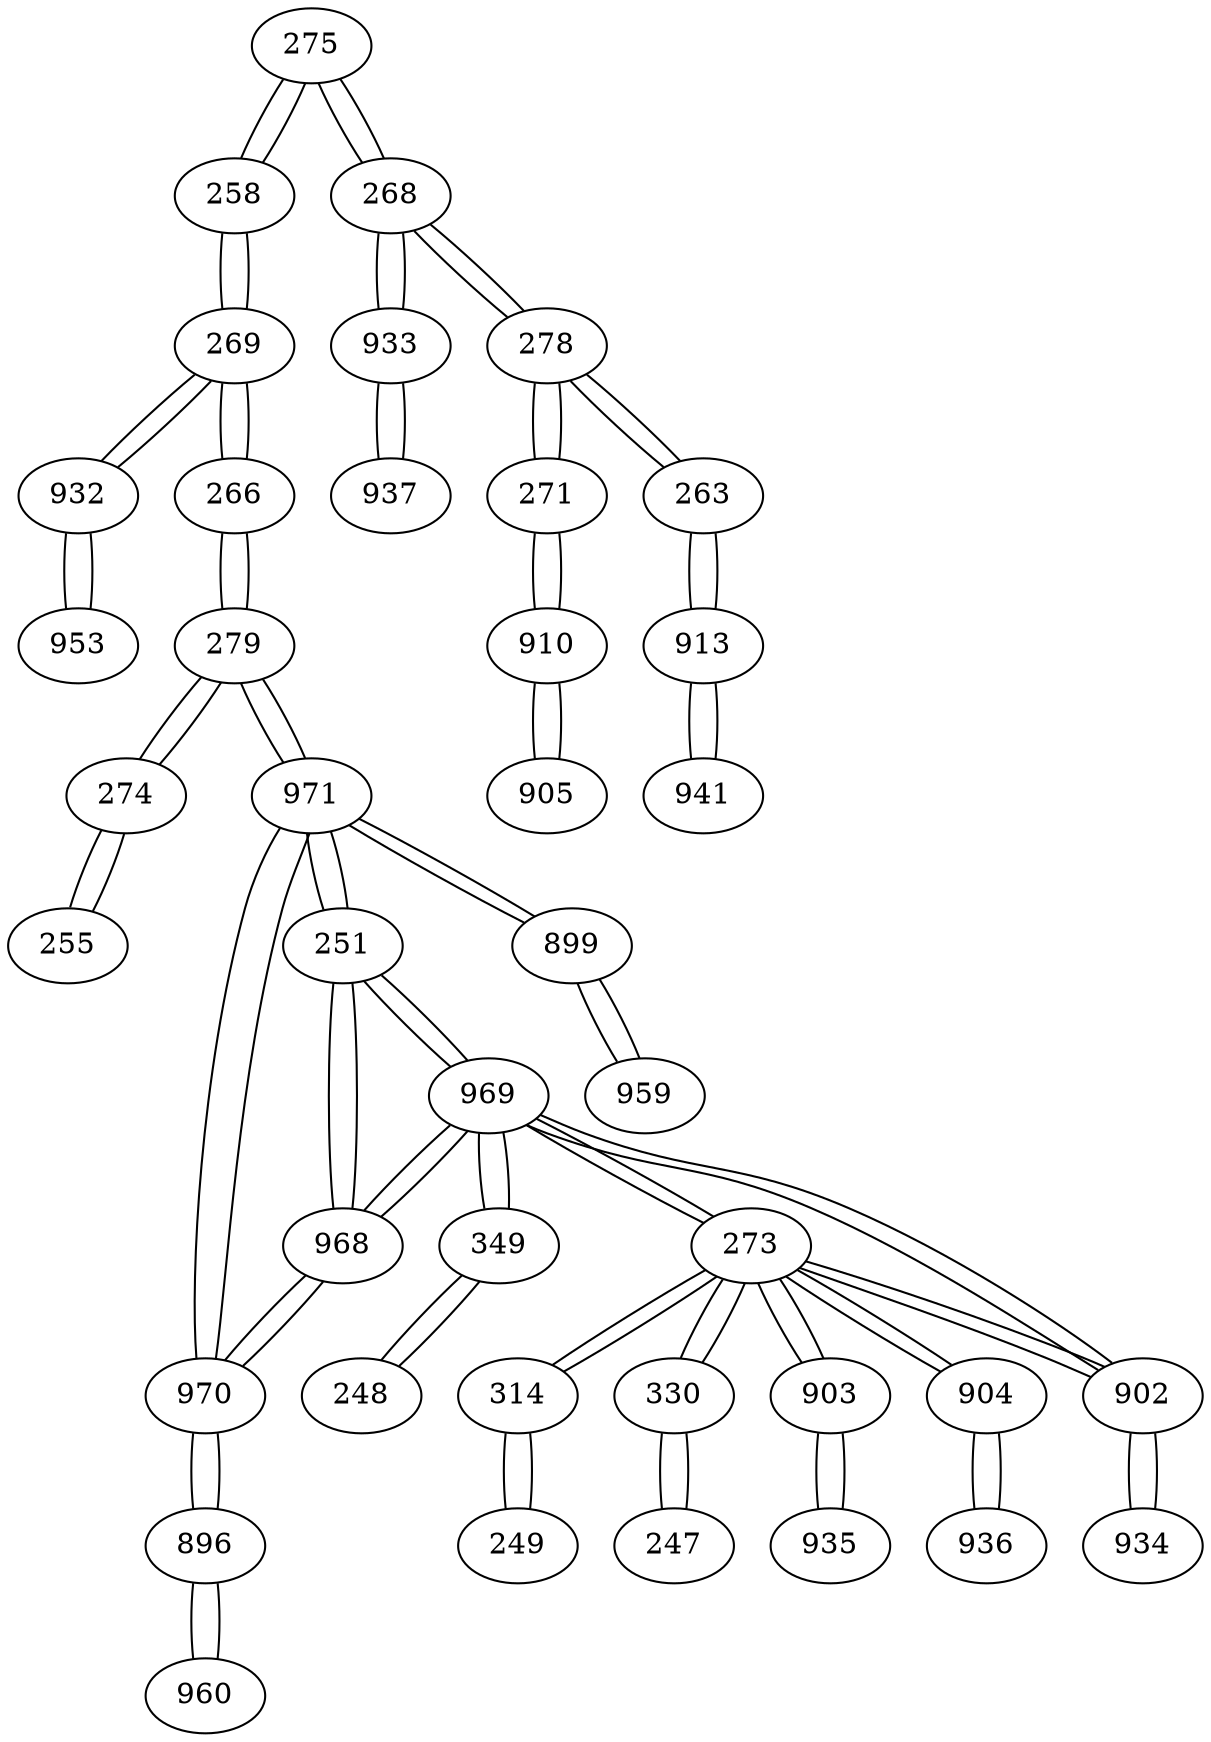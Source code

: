 graph sector1 {
	subgraph sg_275{
		275 -- 258
		275 -- 268
	}

	subgraph sg_274{
		274 -- 255
		274 -- 279
	}

	subgraph sg_273{
		273 -- 969
		273 -- 904
		273 -- 903
		273 -- 902
		273 -- 314
		273 -- 330
	}

	subgraph sg_959{
		959 -- 899
	}

	subgraph sg_279{
		279 -- 971
		279 -- 274
		279 -- 266
	}

	subgraph sg_953{
		953 -- 932
	}

	subgraph sg_278{
		278 -- 263
		278 -- 271
		278 -- 268
	}

	subgraph sg_349{
		349 -- 969
		349 -- 248
	}

	subgraph sg_941{
		941 -- 913
	}

	subgraph sg_258{
		258 -- 275
		258 -- 269
	}

	subgraph sg_937{
		937 -- 933
	}

	subgraph sg_936{
		936 -- 904
	}

	subgraph sg_263{
		263 -- 278
		263 -- 913
	}

	subgraph sg_266{
		266 -- 279
		266 -- 269
	}

	subgraph sg_933{
		933 -- 937
		933 -- 268
	}

	subgraph sg_932{
		932 -- 953
		932 -- 269
	}

	subgraph sg_935{
		935 -- 903
	}

	subgraph sg_934{
		934 -- 902
	}

	subgraph sg_330{
		330 -- 273
		330 -- 247
	}

	subgraph sg_271{
		271 -- 910
		271 -- 278
	}

	subgraph sg_268{
		268 -- 275
		268 -- 278
		268 -- 933
	}

	subgraph sg_269{
		269 -- 258
		269 -- 266
		269 -- 932
	}

	subgraph sg_314{
		314 -- 273
		314 -- 249
	}

	subgraph sg_913{
		913 -- 941
		913 -- 263
	}

	subgraph sg_971{
		971 -- 970
		971 -- 279
		971 -- 251
		971 -- 899
	}

	subgraph sg_910{
		910 -- 905
		910 -- 271
	}

	subgraph sg_970{
		970 -- 971
		970 -- 968
		970 -- 896
	}

	subgraph sg_255{
		255 -- 274
	}

	subgraph sg_969{
		969 -- 273
		969 -- 968
		969 -- 251
		969 -- 902
		969 -- 349
	}

	subgraph sg_968{
		968 -- 970
		968 -- 969
		968 -- 251
	}

	subgraph sg_251{
		251 -- 971
		251 -- 969
		251 -- 968
	}

	subgraph sg_905{
		905 -- 910
	}

	subgraph sg_248{
		248 -- 349
	}

	subgraph sg_904{
		904 -- 273
		904 -- 936
	}

	subgraph sg_249{
		249 -- 314
	}

	subgraph sg_903{
		903 -- 273
		903 -- 935
	}

	subgraph sg_247{
		247 -- 330
	}

	subgraph sg_902{
		902 -- 273
		902 -- 969
		902 -- 934
	}

	subgraph sg_960{
		960 -- 896
	}

	subgraph sg_899{
		899 -- 971
		899 -- 959
	}

	subgraph sg_896{
		896 -- 970
		896 -- 960
	}

}